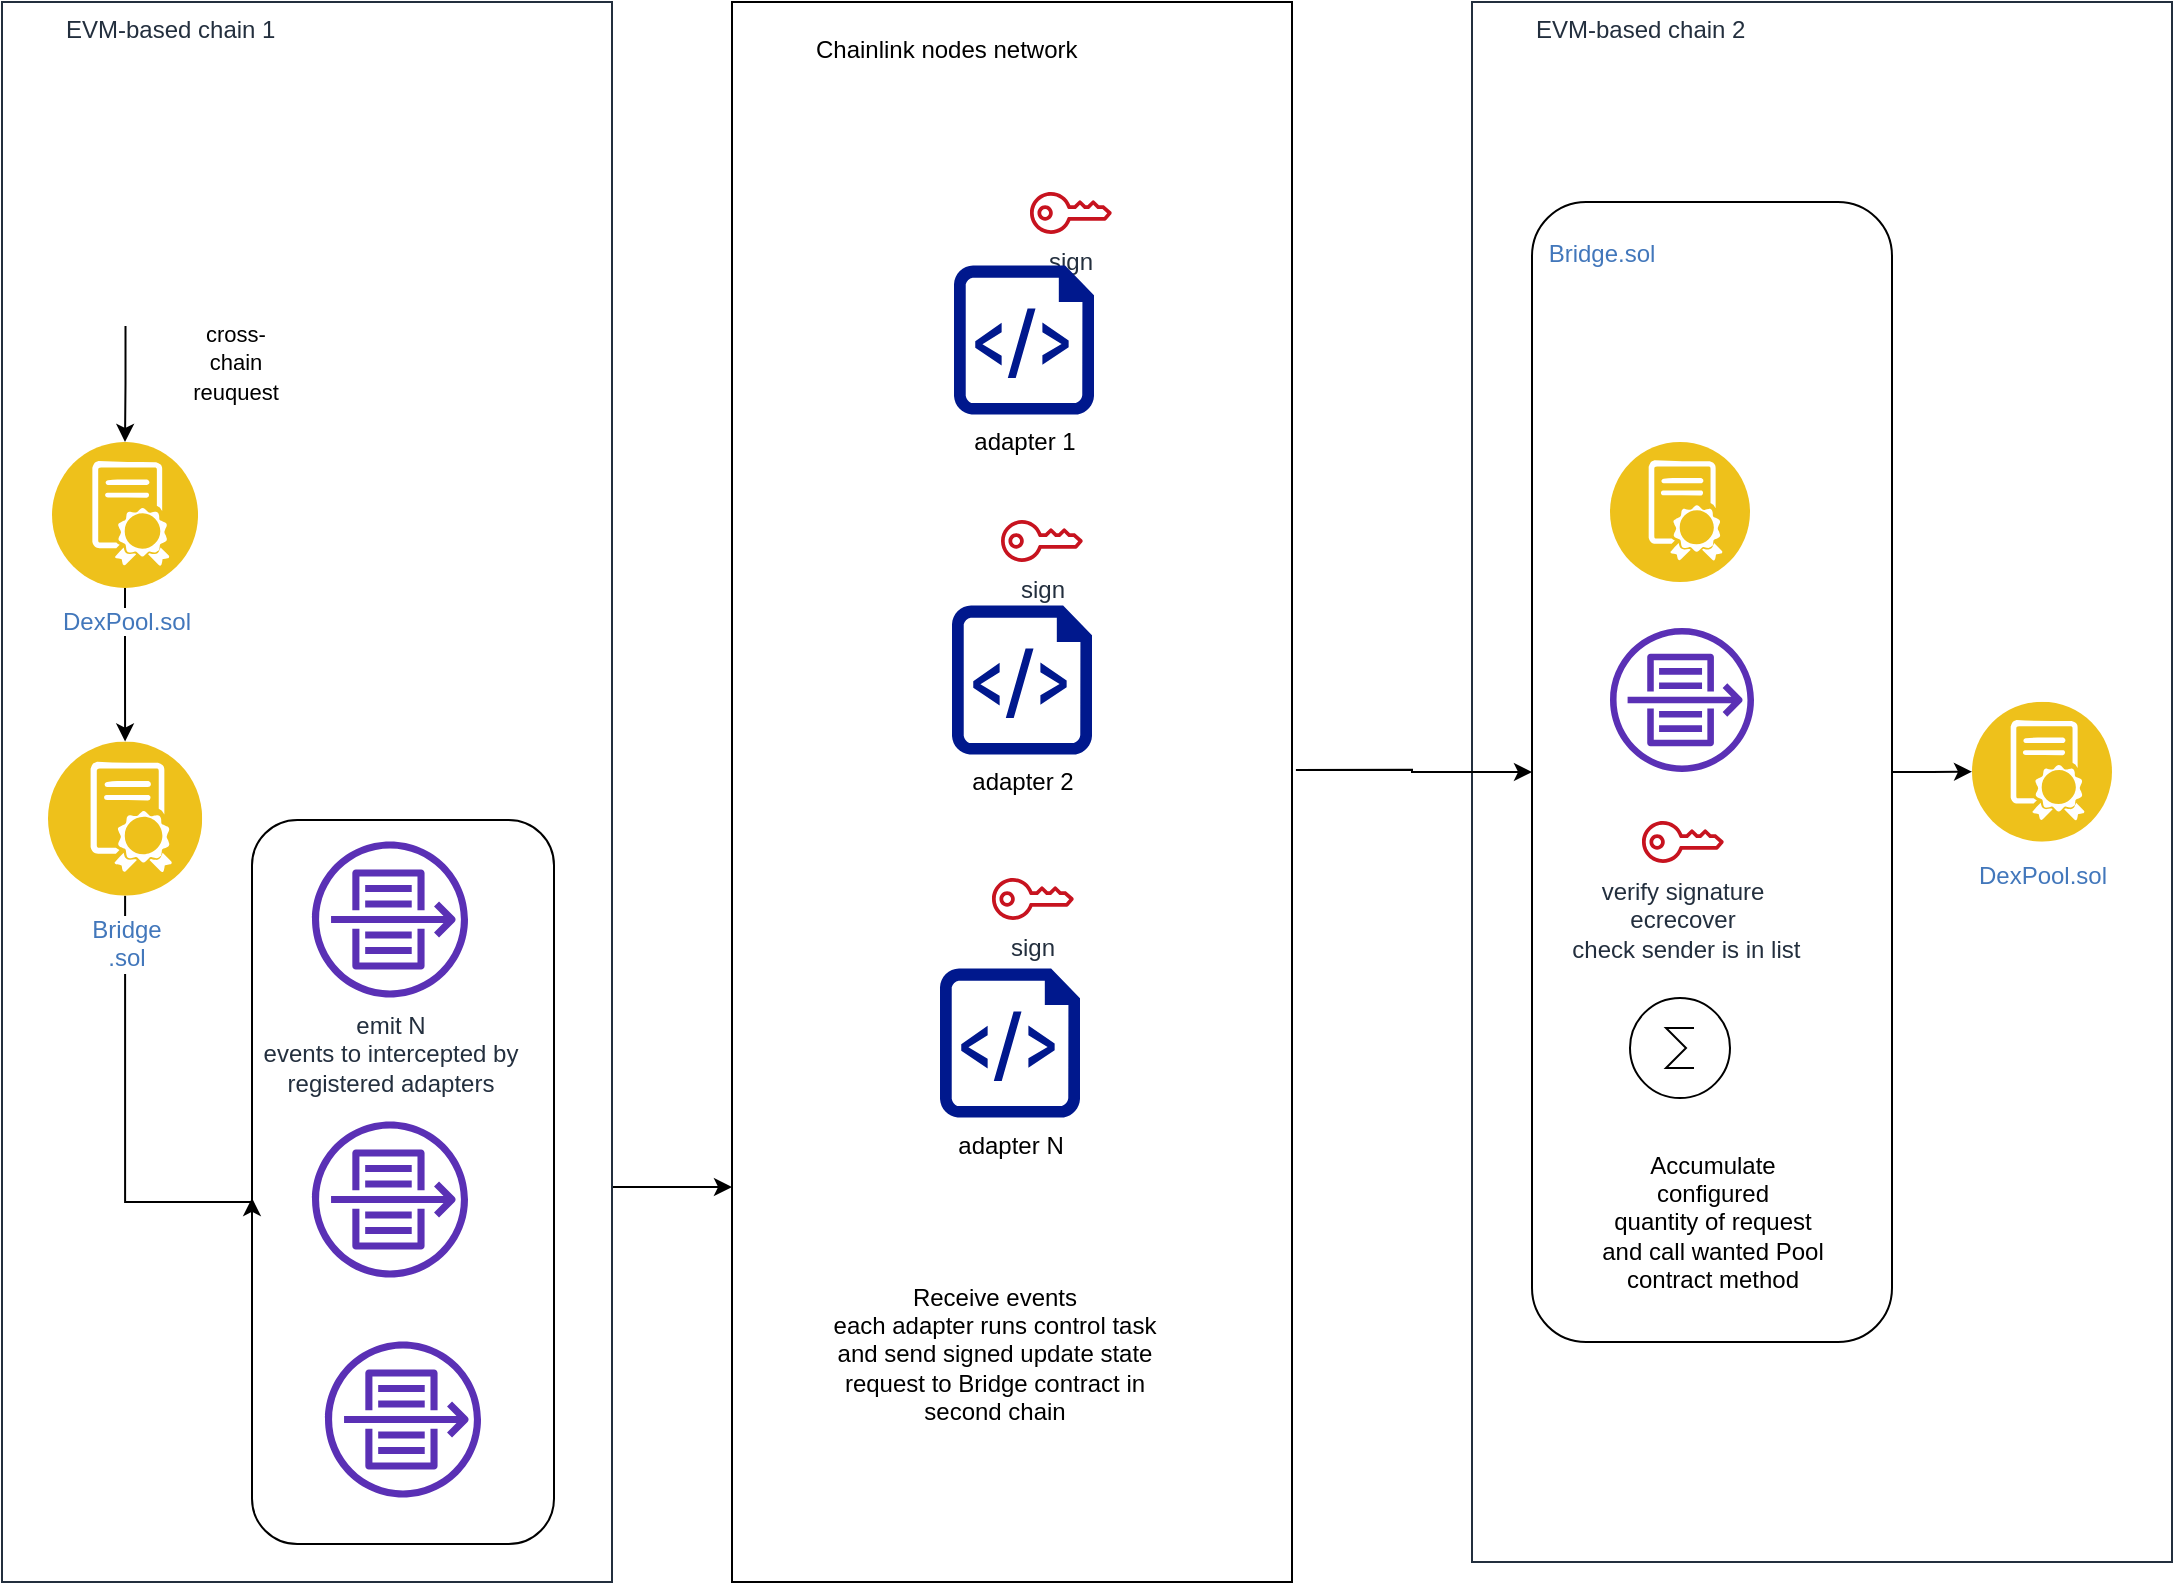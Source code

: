 <mxfile version="12.3.2" type="device" pages="1"><diagram id="Ht1M8jgEwFfnCIfOTk4-" name="Page-1"><mxGraphModel dx="1590" dy="1643" grid="1" gridSize="10" guides="1" tooltips="1" connect="1" arrows="1" fold="1" page="1" pageScale="1" pageWidth="1169" pageHeight="827" math="0" shadow="0"><root><mxCell id="0"/><mxCell id="1" parent="0"/><mxCell id="e8tSWgkfDZCMPt_kTWZ8-11" value="EVM-based chain 2" style="points=[[0,0],[0.25,0],[0.5,0],[0.75,0],[1,0],[1,0.25],[1,0.5],[1,0.75],[1,1],[0.75,1],[0.5,1],[0.25,1],[0,1],[0,0.75],[0,0.5],[0,0.25]];outlineConnect=0;gradientColor=none;html=1;whiteSpace=wrap;fontSize=12;fontStyle=0;shape=mxgraph.aws4.group;strokeColor=#232F3E;fillColor=none;verticalAlign=top;align=left;spacingLeft=30;fontColor=#232F3E;dashed=0;labelBackgroundColor=#ffffff;" parent="1" vertex="1"><mxGeometry x="780" y="-800" width="350" height="780" as="geometry"/></mxCell><mxCell id="B5jPvHhsb7Zy-ikEZizy-30" value="" style="rounded=1;whiteSpace=wrap;html=1;" vertex="1" parent="1"><mxGeometry x="810" y="-700" width="180" height="570" as="geometry"/></mxCell><mxCell id="B5jPvHhsb7Zy-ikEZizy-24" value="" style="rounded=0;whiteSpace=wrap;html=1;" vertex="1" parent="1"><mxGeometry x="410" y="-800" width="280" height="790" as="geometry"/></mxCell><mxCell id="B5jPvHhsb7Zy-ikEZizy-28" style="edgeStyle=orthogonalEdgeStyle;rounded=0;orthogonalLoop=1;jettySize=auto;html=1;exitX=1;exitY=0.75;exitDx=0;exitDy=0;entryX=0;entryY=0.75;entryDx=0;entryDy=0;" edge="1" parent="1" source="_L7-wDWHQInLWc1qD5zj-10" target="B5jPvHhsb7Zy-ikEZizy-24"><mxGeometry relative="1" as="geometry"/></mxCell><mxCell id="_L7-wDWHQInLWc1qD5zj-10" value="EVM-based chain 1" style="points=[[0,0],[0.25,0],[0.5,0],[0.75,0],[1,0],[1,0.25],[1,0.5],[1,0.75],[1,1],[0.75,1],[0.5,1],[0.25,1],[0,1],[0,0.75],[0,0.5],[0,0.25]];outlineConnect=0;gradientColor=none;html=1;whiteSpace=wrap;fontSize=12;fontStyle=0;shape=mxgraph.aws4.group;strokeColor=#232F3E;fillColor=none;verticalAlign=top;align=left;spacingLeft=30;fontColor=#232F3E;dashed=0;labelBackgroundColor=#ffffff;" parent="1" vertex="1"><mxGeometry x="45" y="-800" width="305" height="790" as="geometry"/></mxCell><mxCell id="B5jPvHhsb7Zy-ikEZizy-12" value="" style="rounded=1;whiteSpace=wrap;html=1;" vertex="1" parent="1"><mxGeometry x="170" y="-391" width="151" height="362" as="geometry"/></mxCell><mxCell id="UEzPUAAOIrF-is8g5C7q-192" value="sign" style="outlineConnect=0;fontColor=#232F3E;gradientColor=none;fillColor=#C7131F;strokeColor=none;dashed=0;verticalLabelPosition=bottom;verticalAlign=top;align=center;html=1;fontSize=12;fontStyle=0;aspect=fixed;pointerEvents=1;shape=mxgraph.aws4.addon;labelBackgroundColor=#ffffff;" parent="1" vertex="1"><mxGeometry x="559" y="-705" width="40.95" height="21" as="geometry"/></mxCell><mxCell id="B5jPvHhsb7Zy-ikEZizy-13" style="edgeStyle=orthogonalEdgeStyle;rounded=0;orthogonalLoop=1;jettySize=auto;html=1;entryX=0;entryY=0.522;entryDx=0;entryDy=0;entryPerimeter=0;" edge="1" parent="1" source="e8tSWgkfDZCMPt_kTWZ8-4" target="B5jPvHhsb7Zy-ikEZizy-12"><mxGeometry relative="1" as="geometry"><Array as="points"><mxPoint x="107" y="-200"/><mxPoint x="170" y="-200"/></Array></mxGeometry></mxCell><mxCell id="e8tSWgkfDZCMPt_kTWZ8-4" value="Bridge&lt;br&gt;.sol" style="aspect=fixed;perimeter=ellipsePerimeter;html=1;align=center;shadow=0;dashed=0;fontColor=#4277BB;labelBackgroundColor=#ffffff;fontSize=12;spacingTop=3;image;image=img/lib/ibm/blockchain/smart_contract.svg;" parent="1" vertex="1"><mxGeometry x="68" y="-430.24" width="77.1" height="77.1" as="geometry"/></mxCell><mxCell id="e8tSWgkfDZCMPt_kTWZ8-17" style="edgeStyle=orthogonalEdgeStyle;rounded=0;orthogonalLoop=1;jettySize=auto;html=1;entryX=0;entryY=0.5;entryDx=0;entryDy=0;exitX=1.007;exitY=0.486;exitDx=0;exitDy=0;exitPerimeter=0;" parent="1" source="B5jPvHhsb7Zy-ikEZizy-24" target="B5jPvHhsb7Zy-ikEZizy-30" edge="1"><mxGeometry relative="1" as="geometry"/></mxCell><mxCell id="e8tSWgkfDZCMPt_kTWZ8-10" value="adapter 1" style="aspect=fixed;pointerEvents=1;shadow=0;dashed=0;html=1;strokeColor=none;labelPosition=center;verticalLabelPosition=bottom;verticalAlign=top;align=center;fillColor=#00188D;shape=mxgraph.azure.script_file" parent="1" vertex="1"><mxGeometry x="521" y="-668.24" width="70" height="74.47" as="geometry"/></mxCell><mxCell id="B5jPvHhsb7Zy-ikEZizy-3" style="edgeStyle=orthogonalEdgeStyle;rounded=0;orthogonalLoop=1;jettySize=auto;html=1;entryX=0.5;entryY=0;entryDx=0;entryDy=0;" edge="1" parent="1" source="e8tSWgkfDZCMPt_kTWZ8-12" target="e8tSWgkfDZCMPt_kTWZ8-4"><mxGeometry relative="1" as="geometry"/></mxCell><mxCell id="e8tSWgkfDZCMPt_kTWZ8-12" value="DexPool.sol" style="aspect=fixed;perimeter=ellipsePerimeter;html=1;align=center;shadow=0;dashed=0;fontColor=#4277BB;labelBackgroundColor=#ffffff;fontSize=12;spacingTop=3;image;image=img/lib/ibm/blockchain/smart_contract.svg;" parent="1" vertex="1"><mxGeometry x="70" y="-580.01" width="73.01" height="73.01" as="geometry"/></mxCell><mxCell id="e8tSWgkfDZCMPt_kTWZ8-14" value="DexPool.sol" style="aspect=fixed;perimeter=ellipsePerimeter;html=1;align=center;shadow=0;dashed=0;fontColor=#4277BB;labelBackgroundColor=#ffffff;fontSize=12;spacingTop=3;image;image=img/lib/ibm/blockchain/smart_contract.svg;" parent="1" vertex="1"><mxGeometry x="1030" y="-450.15" width="70" height="70" as="geometry"/></mxCell><mxCell id="e8tSWgkfDZCMPt_kTWZ8-15" value="" style="aspect=fixed;perimeter=ellipsePerimeter;html=1;align=center;shadow=0;dashed=0;fontColor=#4277BB;labelBackgroundColor=#ffffff;fontSize=12;spacingTop=3;image;image=img/lib/ibm/blockchain/smart_contract.svg;" parent="1" vertex="1"><mxGeometry x="849" y="-580" width="70" height="70" as="geometry"/></mxCell><mxCell id="e8tSWgkfDZCMPt_kTWZ8-19" style="edgeStyle=orthogonalEdgeStyle;rounded=0;orthogonalLoop=1;jettySize=auto;html=1;entryX=0;entryY=0.5;entryDx=0;entryDy=0;exitX=1;exitY=0.5;exitDx=0;exitDy=0;" parent="1" source="B5jPvHhsb7Zy-ikEZizy-30" target="e8tSWgkfDZCMPt_kTWZ8-14" edge="1"><mxGeometry relative="1" as="geometry"><mxPoint x="916" y="-429" as="sourcePoint"/></mxGeometry></mxCell><mxCell id="B5jPvHhsb7Zy-ikEZizy-32" value="" style="outlineConnect=0;fontColor=#232F3E;gradientColor=none;fillColor=#5A30B5;strokeColor=none;dashed=0;verticalLabelPosition=bottom;verticalAlign=top;align=center;html=1;fontSize=12;fontStyle=0;aspect=fixed;pointerEvents=1;shape=mxgraph.aws4.flow_logs;labelBackgroundColor=#ffffff;" vertex="1" parent="1"><mxGeometry x="849" y="-487" width="72" height="72" as="geometry"/></mxCell><mxCell id="_L7-wDWHQInLWc1qD5zj-1" value="" style="shape=image;html=1;verticalAlign=top;verticalLabelPosition=bottom;labelBackgroundColor=#ffffff;imageAspect=0;aspect=fixed;image=https://cdn0.iconfinder.com/data/icons/blockchain-classic/256/Ethereum_Classic-128.png" parent="1" vertex="1"><mxGeometry x="45" y="-796.5" width="30" height="30" as="geometry"/></mxCell><mxCell id="_L7-wDWHQInLWc1qD5zj-2" value="" style="shape=image;html=1;verticalAlign=top;verticalLabelPosition=bottom;labelBackgroundColor=#ffffff;imageAspect=0;aspect=fixed;image=https://cdn0.iconfinder.com/data/icons/blockchain-classic/270/ChainLink-128.png" parent="1" vertex="1"><mxGeometry x="450.03" y="-389" width="72" height="72" as="geometry"/></mxCell><mxCell id="B5jPvHhsb7Zy-ikEZizy-1" style="edgeStyle=orthogonalEdgeStyle;rounded=0;orthogonalLoop=1;jettySize=auto;html=1;" edge="1" parent="1" source="_L7-wDWHQInLWc1qD5zj-3" target="e8tSWgkfDZCMPt_kTWZ8-12"><mxGeometry relative="1" as="geometry"/></mxCell><mxCell id="_L7-wDWHQInLWc1qD5zj-3" value="" style="shape=image;html=1;verticalAlign=top;verticalLabelPosition=bottom;labelBackgroundColor=#ffffff;imageAspect=0;aspect=fixed;image=https://cdn3.iconfinder.com/data/icons/logos-brands-3/24/logo_brand_brands_logos_firefox-128.png" parent="1" vertex="1"><mxGeometry x="71.5" y="-708.5" width="70.5" height="70.5" as="geometry"/></mxCell><mxCell id="_L7-wDWHQInLWc1qD5zj-4" value="" style="shape=image;html=1;verticalAlign=top;verticalLabelPosition=bottom;labelBackgroundColor=#ffffff;imageAspect=0;aspect=fixed;image=https://cdn0.iconfinder.com/data/icons/blockchain-classic/256/Binance_Coin-128.png" parent="1" vertex="1"><mxGeometry x="785" y="-796.5" width="30" height="30" as="geometry"/></mxCell><mxCell id="zi3XvBnM_leB9k8WmN5x-1" value="&lt;span style=&quot;font-size: 11px ; background-color: rgb(255 , 255 , 255)&quot;&gt;cross-chain reuquest&lt;/span&gt;" style="text;html=1;strokeColor=none;fillColor=none;align=center;verticalAlign=middle;whiteSpace=wrap;rounded=0;" parent="1" vertex="1"><mxGeometry x="142" y="-629.65" width="40" height="20" as="geometry"/></mxCell><mxCell id="B5jPvHhsb7Zy-ikEZizy-6" value="emit N&lt;br&gt;events to intercepted by&lt;br&gt;registered adapters" style="outlineConnect=0;fontColor=#232F3E;gradientColor=none;fillColor=#5A30B5;strokeColor=none;dashed=0;verticalLabelPosition=bottom;verticalAlign=top;align=center;html=1;fontSize=12;fontStyle=0;aspect=fixed;pointerEvents=1;shape=mxgraph.aws4.flow_logs;labelBackgroundColor=#ffffff;" vertex="1" parent="1"><mxGeometry x="200" y="-380.24" width="78" height="78" as="geometry"/></mxCell><mxCell id="B5jPvHhsb7Zy-ikEZizy-8" value="" style="outlineConnect=0;fontColor=#232F3E;gradientColor=none;fillColor=#5A30B5;strokeColor=none;dashed=0;verticalLabelPosition=bottom;verticalAlign=top;align=center;html=1;fontSize=12;fontStyle=0;aspect=fixed;pointerEvents=1;shape=mxgraph.aws4.flow_logs;labelBackgroundColor=#ffffff;" vertex="1" parent="1"><mxGeometry x="206.5" y="-130.24" width="78" height="78" as="geometry"/></mxCell><mxCell id="B5jPvHhsb7Zy-ikEZizy-9" value="" style="outlineConnect=0;fontColor=#232F3E;gradientColor=none;fillColor=#5A30B5;strokeColor=none;dashed=0;verticalLabelPosition=bottom;verticalAlign=top;align=center;html=1;fontSize=12;fontStyle=0;aspect=fixed;pointerEvents=1;shape=mxgraph.aws4.flow_logs;labelBackgroundColor=#ffffff;" vertex="1" parent="1"><mxGeometry x="200" y="-240.24" width="78" height="78" as="geometry"/></mxCell><mxCell id="B5jPvHhsb7Zy-ikEZizy-14" value="" style="shape=image;html=1;verticalAlign=top;verticalLabelPosition=bottom;labelBackgroundColor=#ffffff;imageAspect=0;aspect=fixed;image=https://cdn0.iconfinder.com/data/icons/blockchain-classic/270/ChainLink-128.png" vertex="1" parent="1"><mxGeometry x="468.03" y="-734.5" width="72" height="72" as="geometry"/></mxCell><mxCell id="B5jPvHhsb7Zy-ikEZizy-15" value="" style="shape=image;html=1;verticalAlign=top;verticalLabelPosition=bottom;labelBackgroundColor=#ffffff;imageAspect=0;aspect=fixed;image=https://cdn0.iconfinder.com/data/icons/blockchain-classic/270/ChainLink-128.png" vertex="1" parent="1"><mxGeometry x="458.03" y="-570" width="72" height="72" as="geometry"/></mxCell><mxCell id="B5jPvHhsb7Zy-ikEZizy-18" value="adapter 2" style="aspect=fixed;pointerEvents=1;shadow=0;dashed=0;html=1;strokeColor=none;labelPosition=center;verticalLabelPosition=bottom;verticalAlign=top;align=center;fillColor=#00188D;shape=mxgraph.azure.script_file" vertex="1" parent="1"><mxGeometry x="520" y="-498.24" width="70" height="74.47" as="geometry"/></mxCell><mxCell id="B5jPvHhsb7Zy-ikEZizy-19" value="adapter N" style="aspect=fixed;pointerEvents=1;shadow=0;dashed=0;html=1;strokeColor=none;labelPosition=center;verticalLabelPosition=bottom;verticalAlign=top;align=center;fillColor=#00188D;shape=mxgraph.azure.script_file" vertex="1" parent="1"><mxGeometry x="514" y="-316.74" width="70" height="74.47" as="geometry"/></mxCell><mxCell id="B5jPvHhsb7Zy-ikEZizy-20" value="sign" style="outlineConnect=0;fontColor=#232F3E;gradientColor=none;fillColor=#C7131F;strokeColor=none;dashed=0;verticalLabelPosition=bottom;verticalAlign=top;align=center;html=1;fontSize=12;fontStyle=0;aspect=fixed;pointerEvents=1;shape=mxgraph.aws4.addon;labelBackgroundColor=#ffffff;" vertex="1" parent="1"><mxGeometry x="540" y="-362" width="40.95" height="21" as="geometry"/></mxCell><mxCell id="B5jPvHhsb7Zy-ikEZizy-21" value="sign" style="outlineConnect=0;fontColor=#232F3E;gradientColor=none;fillColor=#C7131F;strokeColor=none;dashed=0;verticalLabelPosition=bottom;verticalAlign=top;align=center;html=1;fontSize=12;fontStyle=0;aspect=fixed;pointerEvents=1;shape=mxgraph.aws4.addon;labelBackgroundColor=#ffffff;" vertex="1" parent="1"><mxGeometry x="544.5" y="-541" width="40.95" height="21" as="geometry"/></mxCell><mxCell id="B5jPvHhsb7Zy-ikEZizy-26" value="" style="shape=image;html=1;verticalAlign=top;verticalLabelPosition=bottom;labelBackgroundColor=#ffffff;imageAspect=0;aspect=fixed;image=https://cdn0.iconfinder.com/data/icons/blockchain-classic/270/ChainLink-128.png" vertex="1" parent="1"><mxGeometry x="420" y="-795.5" width="29" height="29" as="geometry"/></mxCell><mxCell id="B5jPvHhsb7Zy-ikEZizy-27" value="Chainlink nodes network" style="text;html=1;" vertex="1" parent="1"><mxGeometry x="450" y="-790" width="140" height="30" as="geometry"/></mxCell><mxCell id="B5jPvHhsb7Zy-ikEZizy-29" value="Receive events&lt;br&gt;each adapter runs control task and send signed update state request to Bridge contract in second chain" style="text;html=1;strokeColor=none;fillColor=none;align=center;verticalAlign=middle;whiteSpace=wrap;rounded=0;" vertex="1" parent="1"><mxGeometry x="453" y="-190" width="177" height="131" as="geometry"/></mxCell><mxCell id="B5jPvHhsb7Zy-ikEZizy-38" value="&lt;span style=&quot;color: rgb(66 , 119 , 187) ; white-space: nowrap ; background-color: rgb(255 , 255 , 255)&quot;&gt;Bridge.sol&lt;/span&gt;" style="text;html=1;strokeColor=none;fillColor=none;align=center;verticalAlign=middle;whiteSpace=wrap;rounded=0;" vertex="1" parent="1"><mxGeometry x="825" y="-684" width="40" height="20" as="geometry"/></mxCell><mxCell id="B5jPvHhsb7Zy-ikEZizy-39" value="verify signature&lt;br&gt;ecrecover&lt;br&gt;&amp;nbsp;check sender is in list" style="outlineConnect=0;fontColor=#232F3E;gradientColor=none;fillColor=#C7131F;strokeColor=none;dashed=0;verticalLabelPosition=bottom;verticalAlign=top;align=center;html=1;fontSize=12;fontStyle=0;aspect=fixed;pointerEvents=1;shape=mxgraph.aws4.addon;labelBackgroundColor=#ffffff;" vertex="1" parent="1"><mxGeometry x="865" y="-390.5" width="40.95" height="21" as="geometry"/></mxCell><mxCell id="B5jPvHhsb7Zy-ikEZizy-41" value="" style="verticalLabelPosition=bottom;shadow=0;dashed=0;align=center;html=1;verticalAlign=top;shape=mxgraph.electrical.abstract.sum;" vertex="1" parent="1"><mxGeometry x="859" y="-302" width="50" height="50" as="geometry"/></mxCell><mxCell id="B5jPvHhsb7Zy-ikEZizy-42" value="Accumulate&lt;br&gt;configured&lt;br&gt;quantity of request&lt;br&gt;and call wanted Pool contract method" style="text;html=1;strokeColor=none;fillColor=none;align=center;verticalAlign=middle;whiteSpace=wrap;rounded=0;" vertex="1" parent="1"><mxGeometry x="824.5" y="-225" width="151" height="70" as="geometry"/></mxCell></root></mxGraphModel></diagram></mxfile>